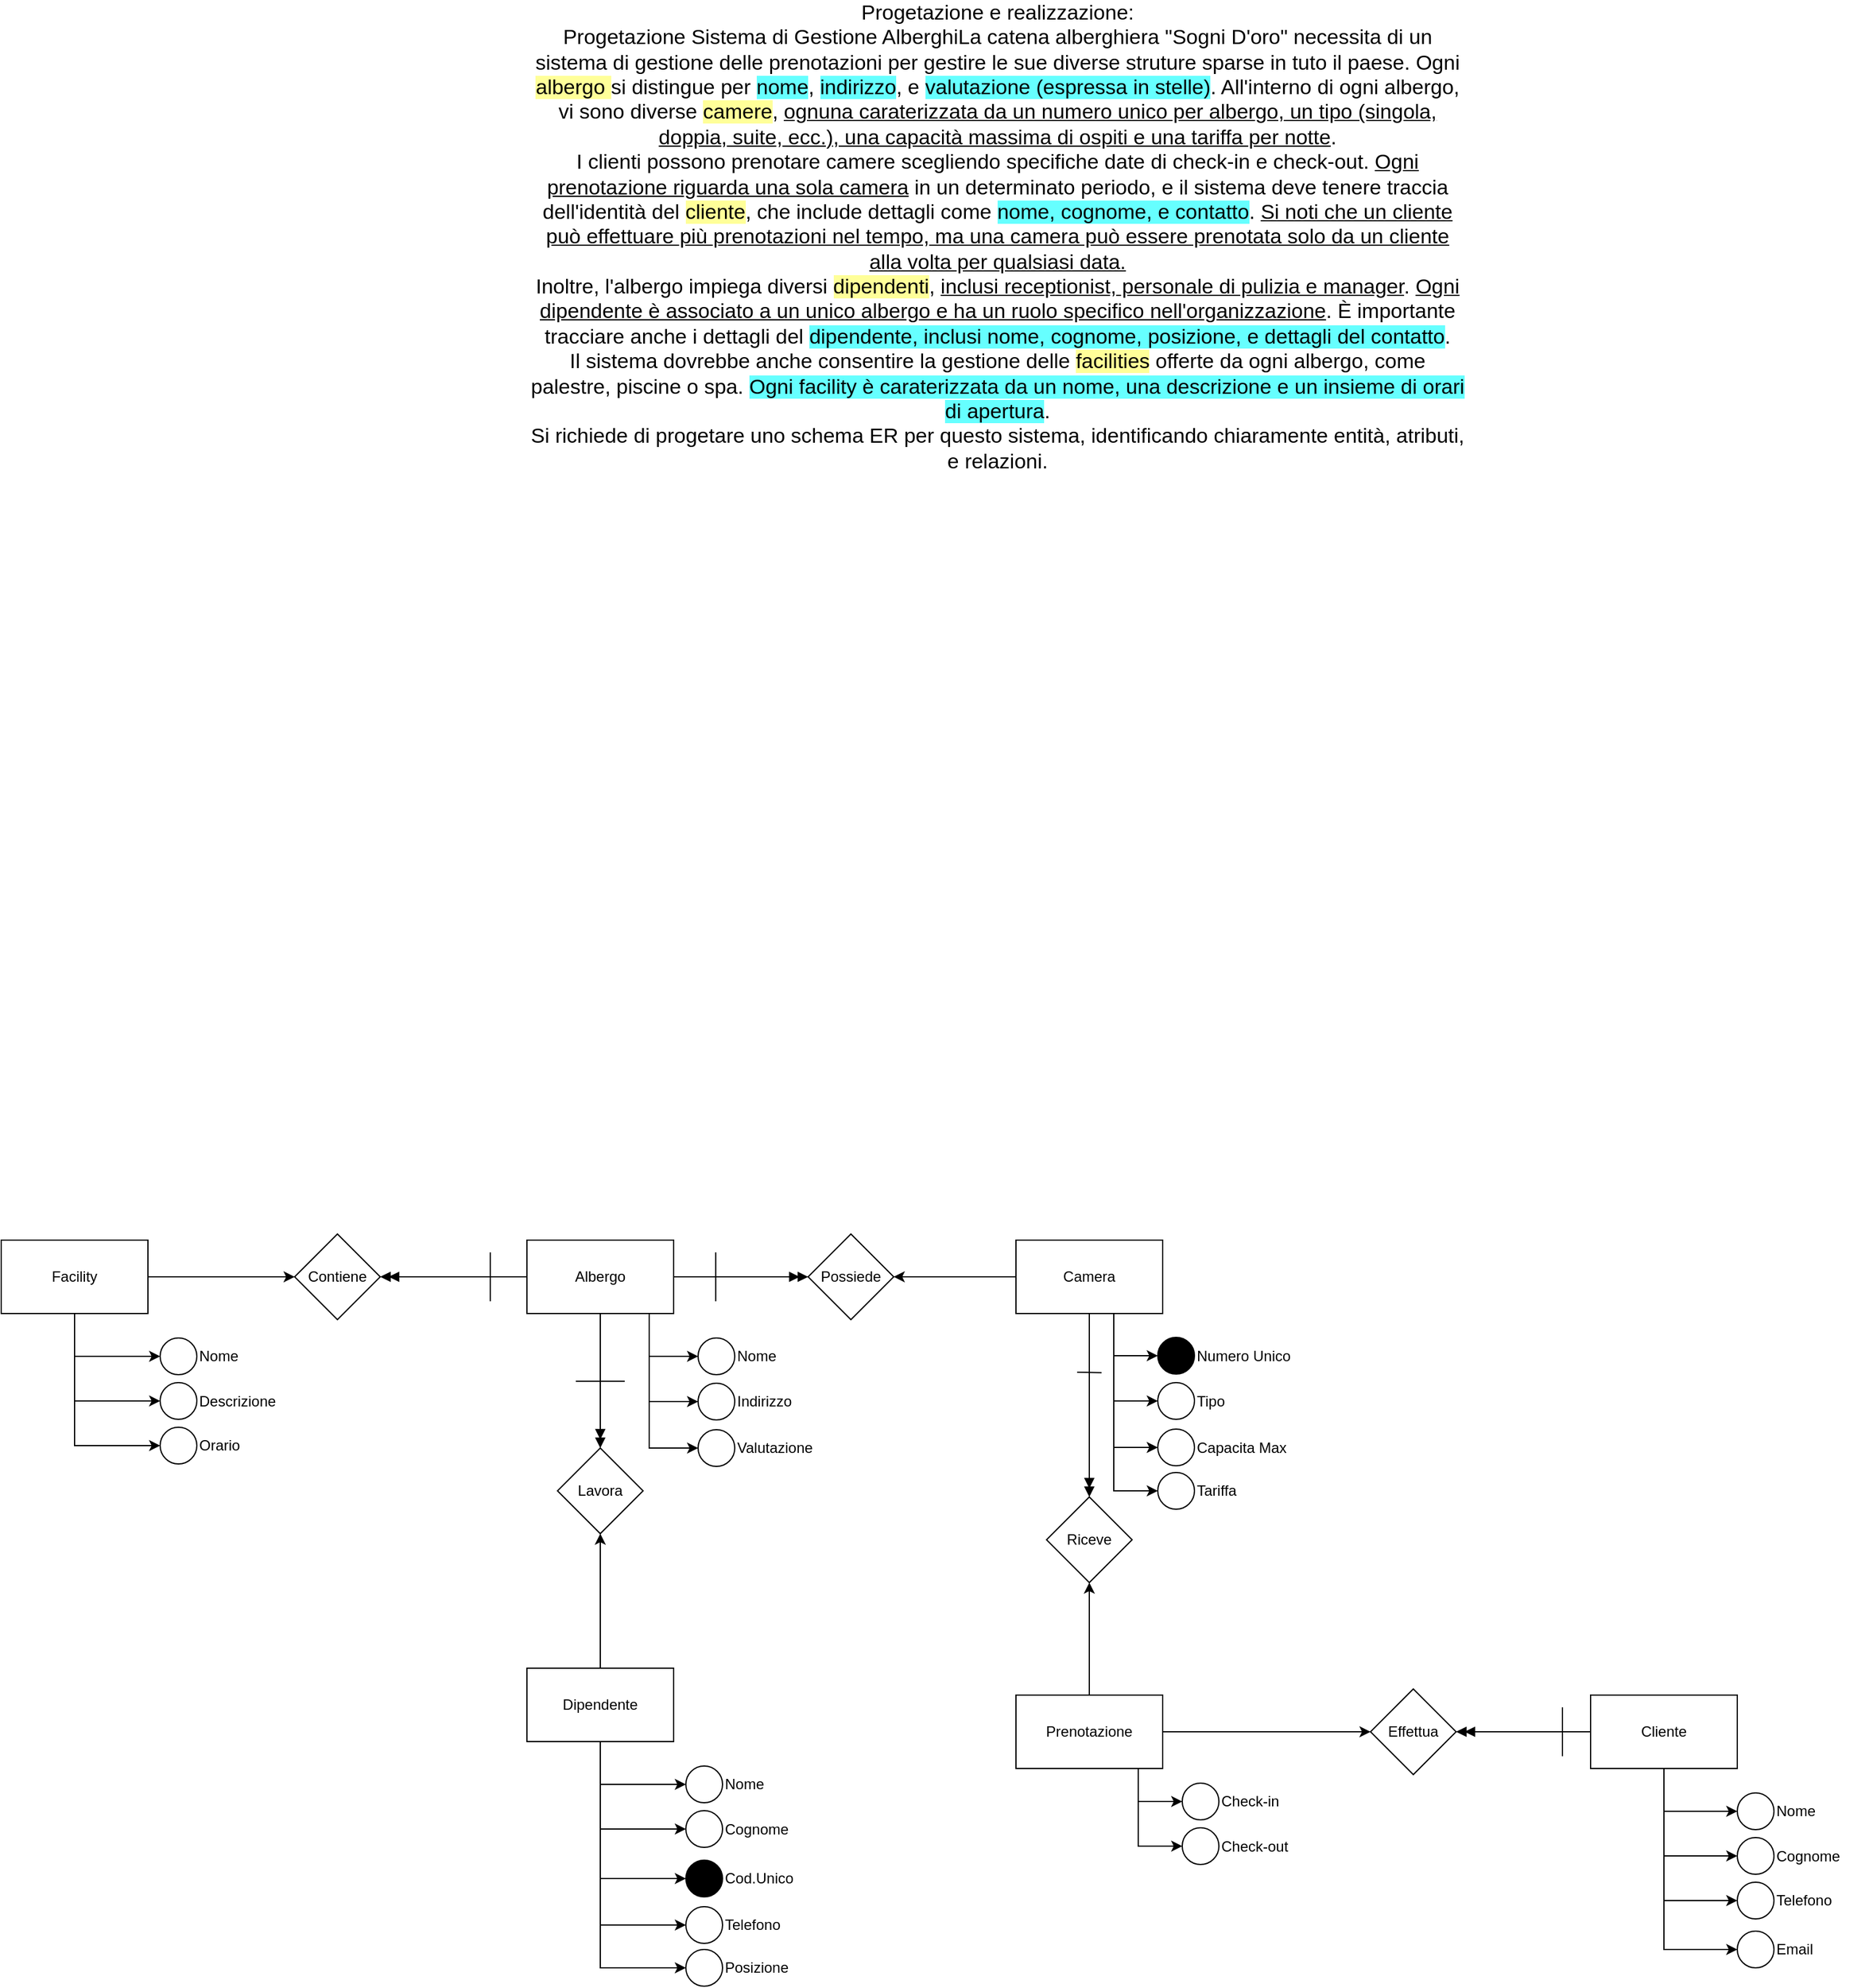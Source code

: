 <mxfile version="23.1.5" type="device">
  <diagram name="Albergo" id="auqcSkG2RdUyr-4I1fST">
    <mxGraphModel dx="2117" dy="629" grid="1" gridSize="10" guides="1" tooltips="1" connect="1" arrows="1" fold="1" page="1" pageScale="1" pageWidth="827" pageHeight="1169" math="0" shadow="0">
      <root>
        <mxCell id="0" />
        <mxCell id="1" parent="0" />
        <mxCell id="b9ujsR0PrLd3KGUeFNNG-1" value="&lt;div style=&quot;font-size: 17px;&quot;&gt;&lt;font style=&quot;font-size: 17px;&quot;&gt;Progetazione e realizzazione:&lt;/font&gt;&lt;/div&gt;&lt;div style=&quot;font-size: 17px;&quot;&gt;&lt;font style=&quot;font-size: 17px;&quot;&gt;Progetazione Sistema di Gestione AlberghiLa catena alberghiera &quot;Sogni D&#39;oro&quot; necessita di un sistema di gestione delle prenotazioni per gestire le sue diverse struture sparse in tuto il paese. Ogni &lt;span style=&quot;background-color: rgb(255, 255, 153);&quot;&gt;albergo &lt;/span&gt;si distingue per &lt;span style=&quot;background-color: rgb(102, 255, 255);&quot;&gt;nome&lt;/span&gt;, &lt;span style=&quot;background-color: rgb(102, 255, 255);&quot;&gt;indirizzo&lt;/span&gt;, e &lt;span style=&quot;background-color: rgb(102, 255, 255);&quot;&gt;valutazione (espressa in stelle)&lt;/span&gt;. All&#39;interno di ogni albergo, vi sono diverse &lt;span style=&quot;background-color: rgb(255, 255, 153);&quot;&gt;camere&lt;/span&gt;, &lt;u&gt;ognuna caraterizzata da un numero unico per albergo, un tipo (singola, doppia, suite, ecc.), una capacità massima di ospiti e una tariffa per notte&lt;/u&gt;.&lt;/font&gt;&lt;/div&gt;&lt;div style=&quot;font-size: 17px;&quot;&gt;&lt;font style=&quot;font-size: 17px;&quot;&gt;I clienti possono prenotare camere scegliendo specifiche date di check-in e check-out. &lt;u&gt;Ogni prenotazione riguarda una sola camera&lt;/u&gt; in un determinato periodo, e il sistema deve tenere traccia dell&#39;identità del &lt;span style=&quot;background-color: rgb(255, 255, 153);&quot;&gt;cliente&lt;/span&gt;, che include dettagli come &lt;span style=&quot;background-color: rgb(102, 255, 255);&quot;&gt;nome, cognome, e contatto&lt;/span&gt;. &lt;u&gt;Si noti che un cliente può effettuare più prenotazioni nel tempo, ma una camera può essere prenotata solo da un cliente alla volta per qualsiasi data.&lt;/u&gt;&lt;/font&gt;&lt;/div&gt;&lt;div style=&quot;font-size: 17px;&quot;&gt;&lt;font style=&quot;font-size: 17px;&quot;&gt;Inoltre, l&#39;albergo impiega diversi &lt;span style=&quot;background-color: rgb(255, 255, 153);&quot;&gt;dipendenti&lt;/span&gt;, &lt;u&gt;inclusi receptionist, personale di pulizia e manager&lt;/u&gt;. &lt;u&gt;Ogni dipendente è associato a un unico albergo e ha un ruolo specifico nell&#39;organizzazione&lt;/u&gt;. È importante tracciare anche i dettagli del &lt;span style=&quot;background-color: rgb(102, 255, 255);&quot;&gt;dipendente, inclusi nome, cognome, posizione, e dettagli del contatto&lt;/span&gt;.&lt;/font&gt;&lt;/div&gt;&lt;div style=&quot;font-size: 17px;&quot;&gt;&lt;font style=&quot;font-size: 17px;&quot;&gt;Il sistema dovrebbe anche consentire la gestione delle &lt;span style=&quot;background-color: rgb(255, 255, 153);&quot;&gt;facilities&lt;/span&gt; offerte da ogni albergo, come palestre, piscine o spa. &lt;span style=&quot;background-color: rgb(102, 255, 255);&quot;&gt;Ogni facility è caraterizzata da un nome, una descrizione e un insieme di orari di apertura&lt;/span&gt;.&lt;/font&gt;&lt;/div&gt;&lt;div style=&quot;font-size: 17px;&quot;&gt;&lt;font style=&quot;font-size: 17px;&quot;&gt;Si richiede di progetare uno schema ER per questo sistema, identificando chiaramente entità, atributi, e relazioni.&lt;/font&gt;&lt;/div&gt;&lt;font style=&quot;font-size: 17px;&quot;&gt;&lt;span dir=&quot;ltr&quot; class=&quot;ui-provider a b c d e f g h i j k l m n o p q r s t u v w x y z ab ac ae af ag ah ai aj ak&quot;&gt;&lt;/span&gt;&lt;/font&gt;" style="text;html=1;align=center;verticalAlign=middle;whiteSpace=wrap;rounded=0;" parent="1" vertex="1">
          <mxGeometry x="30" y="10" width="770" height="380" as="geometry" />
        </mxCell>
        <mxCell id="b9ujsR0PrLd3KGUeFNNG-13" style="edgeStyle=orthogonalEdgeStyle;rounded=0;orthogonalLoop=1;jettySize=auto;html=1;exitX=0.5;exitY=1;exitDx=0;exitDy=0;entryX=0;entryY=0.5;entryDx=0;entryDy=0;" parent="1" source="b9ujsR0PrLd3KGUeFNNG-2" target="b9ujsR0PrLd3KGUeFNNG-7" edge="1">
          <mxGeometry relative="1" as="geometry">
            <Array as="points">
              <mxPoint x="130" y="1080" />
              <mxPoint x="130" y="1115" />
            </Array>
          </mxGeometry>
        </mxCell>
        <mxCell id="b9ujsR0PrLd3KGUeFNNG-14" style="edgeStyle=orthogonalEdgeStyle;rounded=0;orthogonalLoop=1;jettySize=auto;html=1;exitX=0.5;exitY=1;exitDx=0;exitDy=0;entryX=0;entryY=0.5;entryDx=0;entryDy=0;" parent="1" source="b9ujsR0PrLd3KGUeFNNG-2" target="b9ujsR0PrLd3KGUeFNNG-9" edge="1">
          <mxGeometry relative="1" as="geometry">
            <Array as="points">
              <mxPoint x="130" y="1080" />
              <mxPoint x="130" y="1152" />
            </Array>
          </mxGeometry>
        </mxCell>
        <mxCell id="b9ujsR0PrLd3KGUeFNNG-15" style="edgeStyle=orthogonalEdgeStyle;rounded=0;orthogonalLoop=1;jettySize=auto;html=1;exitX=0.5;exitY=1;exitDx=0;exitDy=0;entryX=0;entryY=0.5;entryDx=0;entryDy=0;" parent="1" source="b9ujsR0PrLd3KGUeFNNG-2" target="b9ujsR0PrLd3KGUeFNNG-11" edge="1">
          <mxGeometry relative="1" as="geometry">
            <Array as="points">
              <mxPoint x="130" y="1080" />
              <mxPoint x="130" y="1190" />
            </Array>
          </mxGeometry>
        </mxCell>
        <mxCell id="b9ujsR0PrLd3KGUeFNNG-91" style="edgeStyle=orthogonalEdgeStyle;rounded=0;orthogonalLoop=1;jettySize=auto;html=1;exitX=0.5;exitY=1;exitDx=0;exitDy=0;entryX=0.5;entryY=0;entryDx=0;entryDy=0;endArrow=doubleBlock;endFill=1;" parent="1" source="b9ujsR0PrLd3KGUeFNNG-2" target="b9ujsR0PrLd3KGUeFNNG-89" edge="1">
          <mxGeometry relative="1" as="geometry" />
        </mxCell>
        <mxCell id="b9ujsR0PrLd3KGUeFNNG-93" style="edgeStyle=orthogonalEdgeStyle;rounded=0;orthogonalLoop=1;jettySize=auto;html=1;exitX=0;exitY=0.5;exitDx=0;exitDy=0;entryX=1;entryY=0.5;entryDx=0;entryDy=0;endArrow=doubleBlock;endFill=1;" parent="1" source="b9ujsR0PrLd3KGUeFNNG-2" target="b9ujsR0PrLd3KGUeFNNG-92" edge="1">
          <mxGeometry relative="1" as="geometry" />
        </mxCell>
        <mxCell id="b9ujsR0PrLd3KGUeFNNG-96" style="edgeStyle=orthogonalEdgeStyle;rounded=0;orthogonalLoop=1;jettySize=auto;html=1;exitX=1;exitY=0.5;exitDx=0;exitDy=0;entryX=0;entryY=0.5;entryDx=0;entryDy=0;endArrow=doubleBlock;endFill=1;" parent="1" source="b9ujsR0PrLd3KGUeFNNG-2" target="b9ujsR0PrLd3KGUeFNNG-80" edge="1">
          <mxGeometry relative="1" as="geometry" />
        </mxCell>
        <mxCell id="b9ujsR0PrLd3KGUeFNNG-2" value="Albergo" style="rounded=0;whiteSpace=wrap;html=1;" parent="1" vertex="1">
          <mxGeometry x="30" y="1020" width="120" height="60" as="geometry" />
        </mxCell>
        <mxCell id="b9ujsR0PrLd3KGUeFNNG-24" style="edgeStyle=orthogonalEdgeStyle;rounded=0;orthogonalLoop=1;jettySize=auto;html=1;exitX=0.5;exitY=1;exitDx=0;exitDy=0;entryX=0;entryY=0.5;entryDx=0;entryDy=0;" parent="1" source="b9ujsR0PrLd3KGUeFNNG-3" target="b9ujsR0PrLd3KGUeFNNG-16" edge="1">
          <mxGeometry relative="1" as="geometry">
            <Array as="points">
              <mxPoint x="510" y="1080" />
              <mxPoint x="510" y="1114" />
            </Array>
          </mxGeometry>
        </mxCell>
        <mxCell id="b9ujsR0PrLd3KGUeFNNG-25" style="edgeStyle=orthogonalEdgeStyle;rounded=0;orthogonalLoop=1;jettySize=auto;html=1;exitX=0.5;exitY=1;exitDx=0;exitDy=0;entryX=0;entryY=0.5;entryDx=0;entryDy=0;" parent="1" source="b9ujsR0PrLd3KGUeFNNG-3" target="b9ujsR0PrLd3KGUeFNNG-18" edge="1">
          <mxGeometry relative="1" as="geometry">
            <Array as="points">
              <mxPoint x="510" y="1080" />
              <mxPoint x="510" y="1152" />
            </Array>
          </mxGeometry>
        </mxCell>
        <mxCell id="b9ujsR0PrLd3KGUeFNNG-26" style="edgeStyle=orthogonalEdgeStyle;rounded=0;orthogonalLoop=1;jettySize=auto;html=1;exitX=0.5;exitY=1;exitDx=0;exitDy=0;entryX=0;entryY=0.5;entryDx=0;entryDy=0;" parent="1" source="b9ujsR0PrLd3KGUeFNNG-3" target="b9ujsR0PrLd3KGUeFNNG-20" edge="1">
          <mxGeometry relative="1" as="geometry">
            <Array as="points">
              <mxPoint x="510" y="1080" />
              <mxPoint x="510" y="1190" />
            </Array>
          </mxGeometry>
        </mxCell>
        <mxCell id="b9ujsR0PrLd3KGUeFNNG-27" style="edgeStyle=orthogonalEdgeStyle;rounded=0;orthogonalLoop=1;jettySize=auto;html=1;exitX=0.5;exitY=1;exitDx=0;exitDy=0;entryX=0;entryY=0.5;entryDx=0;entryDy=0;" parent="1" source="b9ujsR0PrLd3KGUeFNNG-3" target="b9ujsR0PrLd3KGUeFNNG-22" edge="1">
          <mxGeometry relative="1" as="geometry">
            <Array as="points">
              <mxPoint x="510" y="1080" />
              <mxPoint x="510" y="1225" />
            </Array>
          </mxGeometry>
        </mxCell>
        <mxCell id="b9ujsR0PrLd3KGUeFNNG-104" style="edgeStyle=orthogonalEdgeStyle;rounded=0;orthogonalLoop=1;jettySize=auto;html=1;exitX=0;exitY=0.5;exitDx=0;exitDy=0;entryX=1;entryY=0.5;entryDx=0;entryDy=0;endArrow=classic;endFill=1;" parent="1" source="b9ujsR0PrLd3KGUeFNNG-3" target="b9ujsR0PrLd3KGUeFNNG-80" edge="1">
          <mxGeometry relative="1" as="geometry" />
        </mxCell>
        <mxCell id="b9ujsR0PrLd3KGUeFNNG-105" style="edgeStyle=orthogonalEdgeStyle;rounded=0;orthogonalLoop=1;jettySize=auto;html=1;exitX=0.5;exitY=1;exitDx=0;exitDy=0;entryX=0.5;entryY=0;entryDx=0;entryDy=0;endArrow=doubleBlock;endFill=1;" parent="1" source="b9ujsR0PrLd3KGUeFNNG-3" target="b9ujsR0PrLd3KGUeFNNG-82" edge="1">
          <mxGeometry relative="1" as="geometry" />
        </mxCell>
        <mxCell id="b9ujsR0PrLd3KGUeFNNG-3" value="Camera" style="rounded=0;whiteSpace=wrap;html=1;" parent="1" vertex="1">
          <mxGeometry x="430" y="1020" width="120" height="60" as="geometry" />
        </mxCell>
        <mxCell id="b9ujsR0PrLd3KGUeFNNG-52" style="edgeStyle=orthogonalEdgeStyle;rounded=0;orthogonalLoop=1;jettySize=auto;html=1;exitX=0.5;exitY=1;exitDx=0;exitDy=0;entryX=0;entryY=0.5;entryDx=0;entryDy=0;" parent="1" source="b9ujsR0PrLd3KGUeFNNG-4" target="b9ujsR0PrLd3KGUeFNNG-45" edge="1">
          <mxGeometry relative="1" as="geometry" />
        </mxCell>
        <mxCell id="b9ujsR0PrLd3KGUeFNNG-53" style="edgeStyle=orthogonalEdgeStyle;rounded=0;orthogonalLoop=1;jettySize=auto;html=1;exitX=0.5;exitY=1;exitDx=0;exitDy=0;entryX=0;entryY=0.5;entryDx=0;entryDy=0;" parent="1" source="b9ujsR0PrLd3KGUeFNNG-4" target="b9ujsR0PrLd3KGUeFNNG-47" edge="1">
          <mxGeometry relative="1" as="geometry" />
        </mxCell>
        <mxCell id="b9ujsR0PrLd3KGUeFNNG-54" style="edgeStyle=orthogonalEdgeStyle;rounded=0;orthogonalLoop=1;jettySize=auto;html=1;exitX=0.5;exitY=1;exitDx=0;exitDy=0;entryX=0;entryY=0.5;entryDx=0;entryDy=0;" parent="1" source="b9ujsR0PrLd3KGUeFNNG-4" target="b9ujsR0PrLd3KGUeFNNG-50" edge="1">
          <mxGeometry relative="1" as="geometry" />
        </mxCell>
        <mxCell id="b9ujsR0PrLd3KGUeFNNG-85" style="edgeStyle=orthogonalEdgeStyle;rounded=0;orthogonalLoop=1;jettySize=auto;html=1;exitX=0;exitY=0.5;exitDx=0;exitDy=0;entryX=1;entryY=0.5;entryDx=0;entryDy=0;endArrow=doubleBlock;endFill=1;" parent="1" source="b9ujsR0PrLd3KGUeFNNG-4" target="b9ujsR0PrLd3KGUeFNNG-81" edge="1">
          <mxGeometry relative="1" as="geometry" />
        </mxCell>
        <mxCell id="b9ujsR0PrLd3KGUeFNNG-116" style="edgeStyle=orthogonalEdgeStyle;rounded=0;orthogonalLoop=1;jettySize=auto;html=1;exitX=0.5;exitY=1;exitDx=0;exitDy=0;entryX=0;entryY=0.5;entryDx=0;entryDy=0;" parent="1" source="b9ujsR0PrLd3KGUeFNNG-4" target="b9ujsR0PrLd3KGUeFNNG-114" edge="1">
          <mxGeometry relative="1" as="geometry" />
        </mxCell>
        <mxCell id="b9ujsR0PrLd3KGUeFNNG-4" value="Cliente" style="rounded=0;whiteSpace=wrap;html=1;" parent="1" vertex="1">
          <mxGeometry x="900" y="1392" width="120" height="60" as="geometry" />
        </mxCell>
        <mxCell id="b9ujsR0PrLd3KGUeFNNG-38" style="edgeStyle=orthogonalEdgeStyle;rounded=0;orthogonalLoop=1;jettySize=auto;html=1;exitX=0.5;exitY=1;exitDx=0;exitDy=0;entryX=0;entryY=0.5;entryDx=0;entryDy=0;" parent="1" source="b9ujsR0PrLd3KGUeFNNG-5" target="b9ujsR0PrLd3KGUeFNNG-28" edge="1">
          <mxGeometry relative="1" as="geometry" />
        </mxCell>
        <mxCell id="b9ujsR0PrLd3KGUeFNNG-39" style="edgeStyle=orthogonalEdgeStyle;rounded=0;orthogonalLoop=1;jettySize=auto;html=1;exitX=0.5;exitY=1;exitDx=0;exitDy=0;entryX=0;entryY=0.5;entryDx=0;entryDy=0;" parent="1" source="b9ujsR0PrLd3KGUeFNNG-5" target="b9ujsR0PrLd3KGUeFNNG-36" edge="1">
          <mxGeometry relative="1" as="geometry" />
        </mxCell>
        <mxCell id="b9ujsR0PrLd3KGUeFNNG-40" style="edgeStyle=orthogonalEdgeStyle;rounded=0;orthogonalLoop=1;jettySize=auto;html=1;exitX=0.5;exitY=1;exitDx=0;exitDy=0;entryX=0;entryY=0.5;entryDx=0;entryDy=0;" parent="1" source="b9ujsR0PrLd3KGUeFNNG-5" target="b9ujsR0PrLd3KGUeFNNG-30" edge="1">
          <mxGeometry relative="1" as="geometry" />
        </mxCell>
        <mxCell id="b9ujsR0PrLd3KGUeFNNG-43" style="edgeStyle=orthogonalEdgeStyle;rounded=0;orthogonalLoop=1;jettySize=auto;html=1;exitX=0.5;exitY=1;exitDx=0;exitDy=0;entryX=0;entryY=0.5;entryDx=0;entryDy=0;" parent="1" source="b9ujsR0PrLd3KGUeFNNG-5" target="b9ujsR0PrLd3KGUeFNNG-32" edge="1">
          <mxGeometry relative="1" as="geometry" />
        </mxCell>
        <mxCell id="b9ujsR0PrLd3KGUeFNNG-44" style="edgeStyle=orthogonalEdgeStyle;rounded=0;orthogonalLoop=1;jettySize=auto;html=1;exitX=0.5;exitY=1;exitDx=0;exitDy=0;entryX=0;entryY=0.5;entryDx=0;entryDy=0;" parent="1" source="b9ujsR0PrLd3KGUeFNNG-5" target="b9ujsR0PrLd3KGUeFNNG-34" edge="1">
          <mxGeometry relative="1" as="geometry" />
        </mxCell>
        <mxCell id="b9ujsR0PrLd3KGUeFNNG-90" style="edgeStyle=orthogonalEdgeStyle;rounded=0;orthogonalLoop=1;jettySize=auto;html=1;exitX=0.5;exitY=0;exitDx=0;exitDy=0;entryX=0.5;entryY=1;entryDx=0;entryDy=0;endArrow=classic;endFill=1;" parent="1" source="b9ujsR0PrLd3KGUeFNNG-5" target="b9ujsR0PrLd3KGUeFNNG-89" edge="1">
          <mxGeometry relative="1" as="geometry" />
        </mxCell>
        <mxCell id="b9ujsR0PrLd3KGUeFNNG-5" value="Dipendente" style="rounded=0;whiteSpace=wrap;html=1;" parent="1" vertex="1">
          <mxGeometry x="30" y="1370" width="120" height="60" as="geometry" />
        </mxCell>
        <mxCell id="b9ujsR0PrLd3KGUeFNNG-63" style="edgeStyle=orthogonalEdgeStyle;rounded=0;orthogonalLoop=1;jettySize=auto;html=1;exitX=0.5;exitY=1;exitDx=0;exitDy=0;entryX=0;entryY=0.5;entryDx=0;entryDy=0;" parent="1" source="b9ujsR0PrLd3KGUeFNNG-6" target="b9ujsR0PrLd3KGUeFNNG-55" edge="1">
          <mxGeometry relative="1" as="geometry" />
        </mxCell>
        <mxCell id="b9ujsR0PrLd3KGUeFNNG-64" style="edgeStyle=orthogonalEdgeStyle;rounded=0;orthogonalLoop=1;jettySize=auto;html=1;exitX=0.5;exitY=1;exitDx=0;exitDy=0;entryX=0;entryY=0.5;entryDx=0;entryDy=0;" parent="1" source="b9ujsR0PrLd3KGUeFNNG-6" target="b9ujsR0PrLd3KGUeFNNG-57" edge="1">
          <mxGeometry relative="1" as="geometry" />
        </mxCell>
        <mxCell id="b9ujsR0PrLd3KGUeFNNG-65" style="edgeStyle=orthogonalEdgeStyle;rounded=0;orthogonalLoop=1;jettySize=auto;html=1;exitX=0.5;exitY=1;exitDx=0;exitDy=0;entryX=0;entryY=0.5;entryDx=0;entryDy=0;" parent="1" source="b9ujsR0PrLd3KGUeFNNG-6" target="b9ujsR0PrLd3KGUeFNNG-59" edge="1">
          <mxGeometry relative="1" as="geometry" />
        </mxCell>
        <mxCell id="b9ujsR0PrLd3KGUeFNNG-95" style="edgeStyle=orthogonalEdgeStyle;rounded=0;orthogonalLoop=1;jettySize=auto;html=1;exitX=1;exitY=0.5;exitDx=0;exitDy=0;entryX=0;entryY=0.5;entryDx=0;entryDy=0;endArrow=classic;endFill=1;" parent="1" source="b9ujsR0PrLd3KGUeFNNG-6" target="b9ujsR0PrLd3KGUeFNNG-92" edge="1">
          <mxGeometry relative="1" as="geometry" />
        </mxCell>
        <mxCell id="b9ujsR0PrLd3KGUeFNNG-6" value="Facility" style="rounded=0;whiteSpace=wrap;html=1;" parent="1" vertex="1">
          <mxGeometry x="-400" y="1020" width="120" height="60" as="geometry" />
        </mxCell>
        <mxCell id="b9ujsR0PrLd3KGUeFNNG-7" value="" style="ellipse;whiteSpace=wrap;html=1;aspect=fixed;" parent="1" vertex="1">
          <mxGeometry x="170" y="1100" width="30" height="30" as="geometry" />
        </mxCell>
        <mxCell id="b9ujsR0PrLd3KGUeFNNG-8" value="Nome" style="text;html=1;align=left;verticalAlign=middle;whiteSpace=wrap;rounded=0;" parent="1" vertex="1">
          <mxGeometry x="200" y="1100" width="80" height="30" as="geometry" />
        </mxCell>
        <mxCell id="b9ujsR0PrLd3KGUeFNNG-9" value="" style="ellipse;whiteSpace=wrap;html=1;aspect=fixed;" parent="1" vertex="1">
          <mxGeometry x="170" y="1137" width="30" height="30" as="geometry" />
        </mxCell>
        <mxCell id="b9ujsR0PrLd3KGUeFNNG-10" value="Indirizzo" style="text;html=1;align=left;verticalAlign=middle;whiteSpace=wrap;rounded=0;" parent="1" vertex="1">
          <mxGeometry x="200" y="1137" width="80" height="30" as="geometry" />
        </mxCell>
        <mxCell id="b9ujsR0PrLd3KGUeFNNG-11" value="" style="ellipse;whiteSpace=wrap;html=1;aspect=fixed;fillColor=#FFFFFF;" parent="1" vertex="1">
          <mxGeometry x="170" y="1175" width="30" height="30" as="geometry" />
        </mxCell>
        <mxCell id="b9ujsR0PrLd3KGUeFNNG-12" value="Valutazione" style="text;html=1;align=left;verticalAlign=middle;whiteSpace=wrap;rounded=0;" parent="1" vertex="1">
          <mxGeometry x="200" y="1175" width="80" height="30" as="geometry" />
        </mxCell>
        <mxCell id="b9ujsR0PrLd3KGUeFNNG-16" value="" style="ellipse;whiteSpace=wrap;html=1;aspect=fixed;fillColor=#000000;" parent="1" vertex="1">
          <mxGeometry x="546" y="1099.5" width="30" height="30" as="geometry" />
        </mxCell>
        <mxCell id="b9ujsR0PrLd3KGUeFNNG-17" value="Numero Unico" style="text;html=1;align=left;verticalAlign=middle;whiteSpace=wrap;rounded=0;" parent="1" vertex="1">
          <mxGeometry x="576" y="1099.5" width="80" height="30" as="geometry" />
        </mxCell>
        <mxCell id="b9ujsR0PrLd3KGUeFNNG-18" value="" style="ellipse;whiteSpace=wrap;html=1;aspect=fixed;" parent="1" vertex="1">
          <mxGeometry x="546" y="1136.5" width="30" height="30" as="geometry" />
        </mxCell>
        <mxCell id="b9ujsR0PrLd3KGUeFNNG-19" value="Tipo" style="text;html=1;align=left;verticalAlign=middle;whiteSpace=wrap;rounded=0;" parent="1" vertex="1">
          <mxGeometry x="576" y="1136.5" width="80" height="30" as="geometry" />
        </mxCell>
        <mxCell id="b9ujsR0PrLd3KGUeFNNG-20" value="" style="ellipse;whiteSpace=wrap;html=1;aspect=fixed;" parent="1" vertex="1">
          <mxGeometry x="546" y="1174.5" width="30" height="30" as="geometry" />
        </mxCell>
        <mxCell id="b9ujsR0PrLd3KGUeFNNG-21" value="Capacita Max" style="text;html=1;align=left;verticalAlign=middle;whiteSpace=wrap;rounded=0;" parent="1" vertex="1">
          <mxGeometry x="576" y="1174.5" width="80" height="30" as="geometry" />
        </mxCell>
        <mxCell id="b9ujsR0PrLd3KGUeFNNG-22" value="" style="ellipse;whiteSpace=wrap;html=1;aspect=fixed;" parent="1" vertex="1">
          <mxGeometry x="546" y="1210" width="30" height="30" as="geometry" />
        </mxCell>
        <mxCell id="b9ujsR0PrLd3KGUeFNNG-23" value="Tariffa" style="text;html=1;align=left;verticalAlign=middle;whiteSpace=wrap;rounded=0;" parent="1" vertex="1">
          <mxGeometry x="576" y="1210" width="80" height="30" as="geometry" />
        </mxCell>
        <mxCell id="b9ujsR0PrLd3KGUeFNNG-28" value="" style="ellipse;whiteSpace=wrap;html=1;aspect=fixed;" parent="1" vertex="1">
          <mxGeometry x="160" y="1450" width="30" height="30" as="geometry" />
        </mxCell>
        <mxCell id="b9ujsR0PrLd3KGUeFNNG-29" value="Nome" style="text;html=1;align=left;verticalAlign=middle;whiteSpace=wrap;rounded=0;" parent="1" vertex="1">
          <mxGeometry x="190" y="1450" width="80" height="30" as="geometry" />
        </mxCell>
        <mxCell id="b9ujsR0PrLd3KGUeFNNG-30" value="" style="ellipse;whiteSpace=wrap;html=1;aspect=fixed;fillColor=#000000;" parent="1" vertex="1">
          <mxGeometry x="160" y="1527" width="30" height="30" as="geometry" />
        </mxCell>
        <mxCell id="b9ujsR0PrLd3KGUeFNNG-31" value="Cod.Unico" style="text;html=1;align=left;verticalAlign=middle;whiteSpace=wrap;rounded=0;" parent="1" vertex="1">
          <mxGeometry x="190" y="1527" width="80" height="30" as="geometry" />
        </mxCell>
        <mxCell id="b9ujsR0PrLd3KGUeFNNG-32" value="" style="ellipse;whiteSpace=wrap;html=1;aspect=fixed;" parent="1" vertex="1">
          <mxGeometry x="160" y="1565" width="30" height="30" as="geometry" />
        </mxCell>
        <mxCell id="b9ujsR0PrLd3KGUeFNNG-33" value="Telefono" style="text;html=1;align=left;verticalAlign=middle;whiteSpace=wrap;rounded=0;" parent="1" vertex="1">
          <mxGeometry x="190" y="1565" width="80" height="30" as="geometry" />
        </mxCell>
        <mxCell id="b9ujsR0PrLd3KGUeFNNG-34" value="" style="ellipse;whiteSpace=wrap;html=1;aspect=fixed;" parent="1" vertex="1">
          <mxGeometry x="160" y="1600" width="30" height="30" as="geometry" />
        </mxCell>
        <mxCell id="b9ujsR0PrLd3KGUeFNNG-35" value="Posizione" style="text;html=1;align=left;verticalAlign=middle;whiteSpace=wrap;rounded=0;" parent="1" vertex="1">
          <mxGeometry x="190" y="1600" width="80" height="30" as="geometry" />
        </mxCell>
        <mxCell id="b9ujsR0PrLd3KGUeFNNG-36" value="" style="ellipse;whiteSpace=wrap;html=1;aspect=fixed;" parent="1" vertex="1">
          <mxGeometry x="160" y="1486.5" width="30" height="30" as="geometry" />
        </mxCell>
        <mxCell id="b9ujsR0PrLd3KGUeFNNG-37" value="Cognome" style="text;html=1;align=left;verticalAlign=middle;whiteSpace=wrap;rounded=0;" parent="1" vertex="1">
          <mxGeometry x="190" y="1486.5" width="80" height="30" as="geometry" />
        </mxCell>
        <mxCell id="b9ujsR0PrLd3KGUeFNNG-45" value="" style="ellipse;whiteSpace=wrap;html=1;aspect=fixed;" parent="1" vertex="1">
          <mxGeometry x="1020" y="1472" width="30" height="30" as="geometry" />
        </mxCell>
        <mxCell id="b9ujsR0PrLd3KGUeFNNG-46" value="Nome" style="text;html=1;align=left;verticalAlign=middle;whiteSpace=wrap;rounded=0;" parent="1" vertex="1">
          <mxGeometry x="1050" y="1472" width="80" height="30" as="geometry" />
        </mxCell>
        <mxCell id="b9ujsR0PrLd3KGUeFNNG-47" value="" style="ellipse;whiteSpace=wrap;html=1;aspect=fixed;" parent="1" vertex="1">
          <mxGeometry x="1020" y="1508.5" width="30" height="30" as="geometry" />
        </mxCell>
        <mxCell id="b9ujsR0PrLd3KGUeFNNG-48" value="Cognome" style="text;html=1;align=left;verticalAlign=middle;whiteSpace=wrap;rounded=0;" parent="1" vertex="1">
          <mxGeometry x="1050" y="1508.5" width="80" height="30" as="geometry" />
        </mxCell>
        <mxCell id="b9ujsR0PrLd3KGUeFNNG-50" value="" style="ellipse;whiteSpace=wrap;html=1;aspect=fixed;" parent="1" vertex="1">
          <mxGeometry x="1020" y="1545" width="30" height="30" as="geometry" />
        </mxCell>
        <mxCell id="b9ujsR0PrLd3KGUeFNNG-51" value="Telefono" style="text;html=1;align=left;verticalAlign=middle;whiteSpace=wrap;rounded=0;" parent="1" vertex="1">
          <mxGeometry x="1050" y="1545" width="80" height="30" as="geometry" />
        </mxCell>
        <mxCell id="b9ujsR0PrLd3KGUeFNNG-55" value="" style="ellipse;whiteSpace=wrap;html=1;aspect=fixed;" parent="1" vertex="1">
          <mxGeometry x="-270" y="1100" width="30" height="30" as="geometry" />
        </mxCell>
        <mxCell id="b9ujsR0PrLd3KGUeFNNG-56" value="Nome" style="text;html=1;align=left;verticalAlign=middle;whiteSpace=wrap;rounded=0;" parent="1" vertex="1">
          <mxGeometry x="-240" y="1100" width="80" height="30" as="geometry" />
        </mxCell>
        <mxCell id="b9ujsR0PrLd3KGUeFNNG-57" value="" style="ellipse;whiteSpace=wrap;html=1;aspect=fixed;" parent="1" vertex="1">
          <mxGeometry x="-270" y="1136.5" width="30" height="30" as="geometry" />
        </mxCell>
        <mxCell id="b9ujsR0PrLd3KGUeFNNG-58" value="Descrizione" style="text;html=1;align=left;verticalAlign=middle;whiteSpace=wrap;rounded=0;" parent="1" vertex="1">
          <mxGeometry x="-240" y="1136.5" width="80" height="30" as="geometry" />
        </mxCell>
        <mxCell id="b9ujsR0PrLd3KGUeFNNG-59" value="" style="ellipse;whiteSpace=wrap;html=1;aspect=fixed;" parent="1" vertex="1">
          <mxGeometry x="-270" y="1173" width="30" height="30" as="geometry" />
        </mxCell>
        <mxCell id="b9ujsR0PrLd3KGUeFNNG-60" value="Orario" style="text;html=1;align=left;verticalAlign=middle;whiteSpace=wrap;rounded=0;" parent="1" vertex="1">
          <mxGeometry x="-240" y="1173" width="90" height="30" as="geometry" />
        </mxCell>
        <mxCell id="b9ujsR0PrLd3KGUeFNNG-74" style="edgeStyle=orthogonalEdgeStyle;rounded=0;orthogonalLoop=1;jettySize=auto;html=1;exitX=0.5;exitY=1;exitDx=0;exitDy=0;entryX=0;entryY=0.5;entryDx=0;entryDy=0;" parent="1" source="b9ujsR0PrLd3KGUeFNNG-67" target="b9ujsR0PrLd3KGUeFNNG-68" edge="1">
          <mxGeometry relative="1" as="geometry">
            <Array as="points">
              <mxPoint x="530" y="1452" />
              <mxPoint x="530" y="1479" />
            </Array>
          </mxGeometry>
        </mxCell>
        <mxCell id="b9ujsR0PrLd3KGUeFNNG-76" style="edgeStyle=orthogonalEdgeStyle;rounded=0;orthogonalLoop=1;jettySize=auto;html=1;exitX=0.5;exitY=1;exitDx=0;exitDy=0;entryX=0;entryY=0.5;entryDx=0;entryDy=0;" parent="1" source="b9ujsR0PrLd3KGUeFNNG-67" target="b9ujsR0PrLd3KGUeFNNG-70" edge="1">
          <mxGeometry relative="1" as="geometry">
            <Array as="points">
              <mxPoint x="530" y="1452" />
              <mxPoint x="530" y="1516" />
            </Array>
          </mxGeometry>
        </mxCell>
        <mxCell id="b9ujsR0PrLd3KGUeFNNG-107" style="edgeStyle=orthogonalEdgeStyle;rounded=0;orthogonalLoop=1;jettySize=auto;html=1;exitX=0.5;exitY=0;exitDx=0;exitDy=0;entryX=0.5;entryY=1;entryDx=0;entryDy=0;" parent="1" source="b9ujsR0PrLd3KGUeFNNG-67" target="b9ujsR0PrLd3KGUeFNNG-82" edge="1">
          <mxGeometry relative="1" as="geometry" />
        </mxCell>
        <mxCell id="b9ujsR0PrLd3KGUeFNNG-108" style="edgeStyle=orthogonalEdgeStyle;rounded=0;orthogonalLoop=1;jettySize=auto;html=1;exitX=1;exitY=0.5;exitDx=0;exitDy=0;entryX=0;entryY=0.5;entryDx=0;entryDy=0;" parent="1" source="b9ujsR0PrLd3KGUeFNNG-67" target="b9ujsR0PrLd3KGUeFNNG-81" edge="1">
          <mxGeometry relative="1" as="geometry" />
        </mxCell>
        <mxCell id="b9ujsR0PrLd3KGUeFNNG-67" value="Prenotazione" style="rounded=0;whiteSpace=wrap;html=1;" parent="1" vertex="1">
          <mxGeometry x="430" y="1392" width="120" height="60" as="geometry" />
        </mxCell>
        <mxCell id="b9ujsR0PrLd3KGUeFNNG-68" value="" style="ellipse;whiteSpace=wrap;html=1;aspect=fixed;" parent="1" vertex="1">
          <mxGeometry x="566" y="1464" width="30" height="30" as="geometry" />
        </mxCell>
        <mxCell id="b9ujsR0PrLd3KGUeFNNG-69" value="Check-in" style="text;html=1;align=left;verticalAlign=middle;whiteSpace=wrap;rounded=0;" parent="1" vertex="1">
          <mxGeometry x="596" y="1464" width="80" height="30" as="geometry" />
        </mxCell>
        <mxCell id="b9ujsR0PrLd3KGUeFNNG-70" value="" style="ellipse;whiteSpace=wrap;html=1;aspect=fixed;" parent="1" vertex="1">
          <mxGeometry x="566" y="1500.5" width="30" height="30" as="geometry" />
        </mxCell>
        <mxCell id="b9ujsR0PrLd3KGUeFNNG-71" value="Check-out" style="text;html=1;align=left;verticalAlign=middle;whiteSpace=wrap;rounded=0;" parent="1" vertex="1">
          <mxGeometry x="596" y="1500.5" width="80" height="30" as="geometry" />
        </mxCell>
        <mxCell id="b9ujsR0PrLd3KGUeFNNG-80" value="Possiede" style="rhombus;whiteSpace=wrap;html=1;" parent="1" vertex="1">
          <mxGeometry x="260" y="1015" width="70" height="70" as="geometry" />
        </mxCell>
        <mxCell id="b9ujsR0PrLd3KGUeFNNG-81" value="Effettua" style="rhombus;whiteSpace=wrap;html=1;" parent="1" vertex="1">
          <mxGeometry x="720" y="1387" width="70" height="70" as="geometry" />
        </mxCell>
        <mxCell id="b9ujsR0PrLd3KGUeFNNG-82" value="Riceve" style="rhombus;whiteSpace=wrap;html=1;" parent="1" vertex="1">
          <mxGeometry x="455" y="1230" width="70" height="70" as="geometry" />
        </mxCell>
        <mxCell id="b9ujsR0PrLd3KGUeFNNG-86" value="" style="endArrow=none;html=1;rounded=0;" parent="1" edge="1">
          <mxGeometry width="50" height="50" relative="1" as="geometry">
            <mxPoint x="877" y="1442" as="sourcePoint" />
            <mxPoint x="877" y="1402" as="targetPoint" />
          </mxGeometry>
        </mxCell>
        <mxCell id="b9ujsR0PrLd3KGUeFNNG-89" value="Lavora" style="rhombus;whiteSpace=wrap;html=1;" parent="1" vertex="1">
          <mxGeometry x="55" y="1190" width="70" height="70" as="geometry" />
        </mxCell>
        <mxCell id="b9ujsR0PrLd3KGUeFNNG-92" value="Contiene" style="rhombus;whiteSpace=wrap;html=1;" parent="1" vertex="1">
          <mxGeometry x="-160" y="1015" width="70" height="70" as="geometry" />
        </mxCell>
        <mxCell id="b9ujsR0PrLd3KGUeFNNG-94" value="" style="endArrow=none;html=1;rounded=0;" parent="1" edge="1">
          <mxGeometry width="50" height="50" relative="1" as="geometry">
            <mxPoint y="1070" as="sourcePoint" />
            <mxPoint y="1030" as="targetPoint" />
          </mxGeometry>
        </mxCell>
        <mxCell id="b9ujsR0PrLd3KGUeFNNG-97" value="" style="endArrow=none;html=1;rounded=0;" parent="1" edge="1">
          <mxGeometry width="50" height="50" relative="1" as="geometry">
            <mxPoint x="184.41" y="1070" as="sourcePoint" />
            <mxPoint x="184.41" y="1030" as="targetPoint" />
          </mxGeometry>
        </mxCell>
        <mxCell id="b9ujsR0PrLd3KGUeFNNG-103" value="" style="endArrow=none;html=1;rounded=0;" parent="1" edge="1">
          <mxGeometry width="50" height="50" relative="1" as="geometry">
            <mxPoint x="70" y="1135.32" as="sourcePoint" />
            <mxPoint x="110" y="1135.32" as="targetPoint" />
          </mxGeometry>
        </mxCell>
        <mxCell id="b9ujsR0PrLd3KGUeFNNG-106" value="" style="endArrow=none;html=1;rounded=0;" parent="1" edge="1">
          <mxGeometry width="50" height="50" relative="1" as="geometry">
            <mxPoint x="480" y="1128" as="sourcePoint" />
            <mxPoint x="500" y="1128.32" as="targetPoint" />
          </mxGeometry>
        </mxCell>
        <mxCell id="b9ujsR0PrLd3KGUeFNNG-114" value="" style="ellipse;whiteSpace=wrap;html=1;aspect=fixed;" parent="1" vertex="1">
          <mxGeometry x="1020" y="1585" width="30" height="30" as="geometry" />
        </mxCell>
        <mxCell id="b9ujsR0PrLd3KGUeFNNG-115" value="Email" style="text;html=1;align=left;verticalAlign=middle;whiteSpace=wrap;rounded=0;" parent="1" vertex="1">
          <mxGeometry x="1050" y="1585" width="80" height="30" as="geometry" />
        </mxCell>
      </root>
    </mxGraphModel>
  </diagram>
</mxfile>
